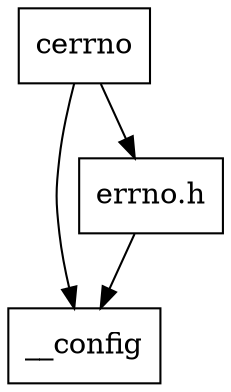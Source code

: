 digraph "dependencies" {
  header_1 [ shape="box", label="cerrno"];
  header_2 [ shape="box", label="__config"];
  header_11 [ shape="box", label="errno.h"];
  header_11 -> header_2;
  header_1 -> header_2;
  header_1 -> header_11;
}